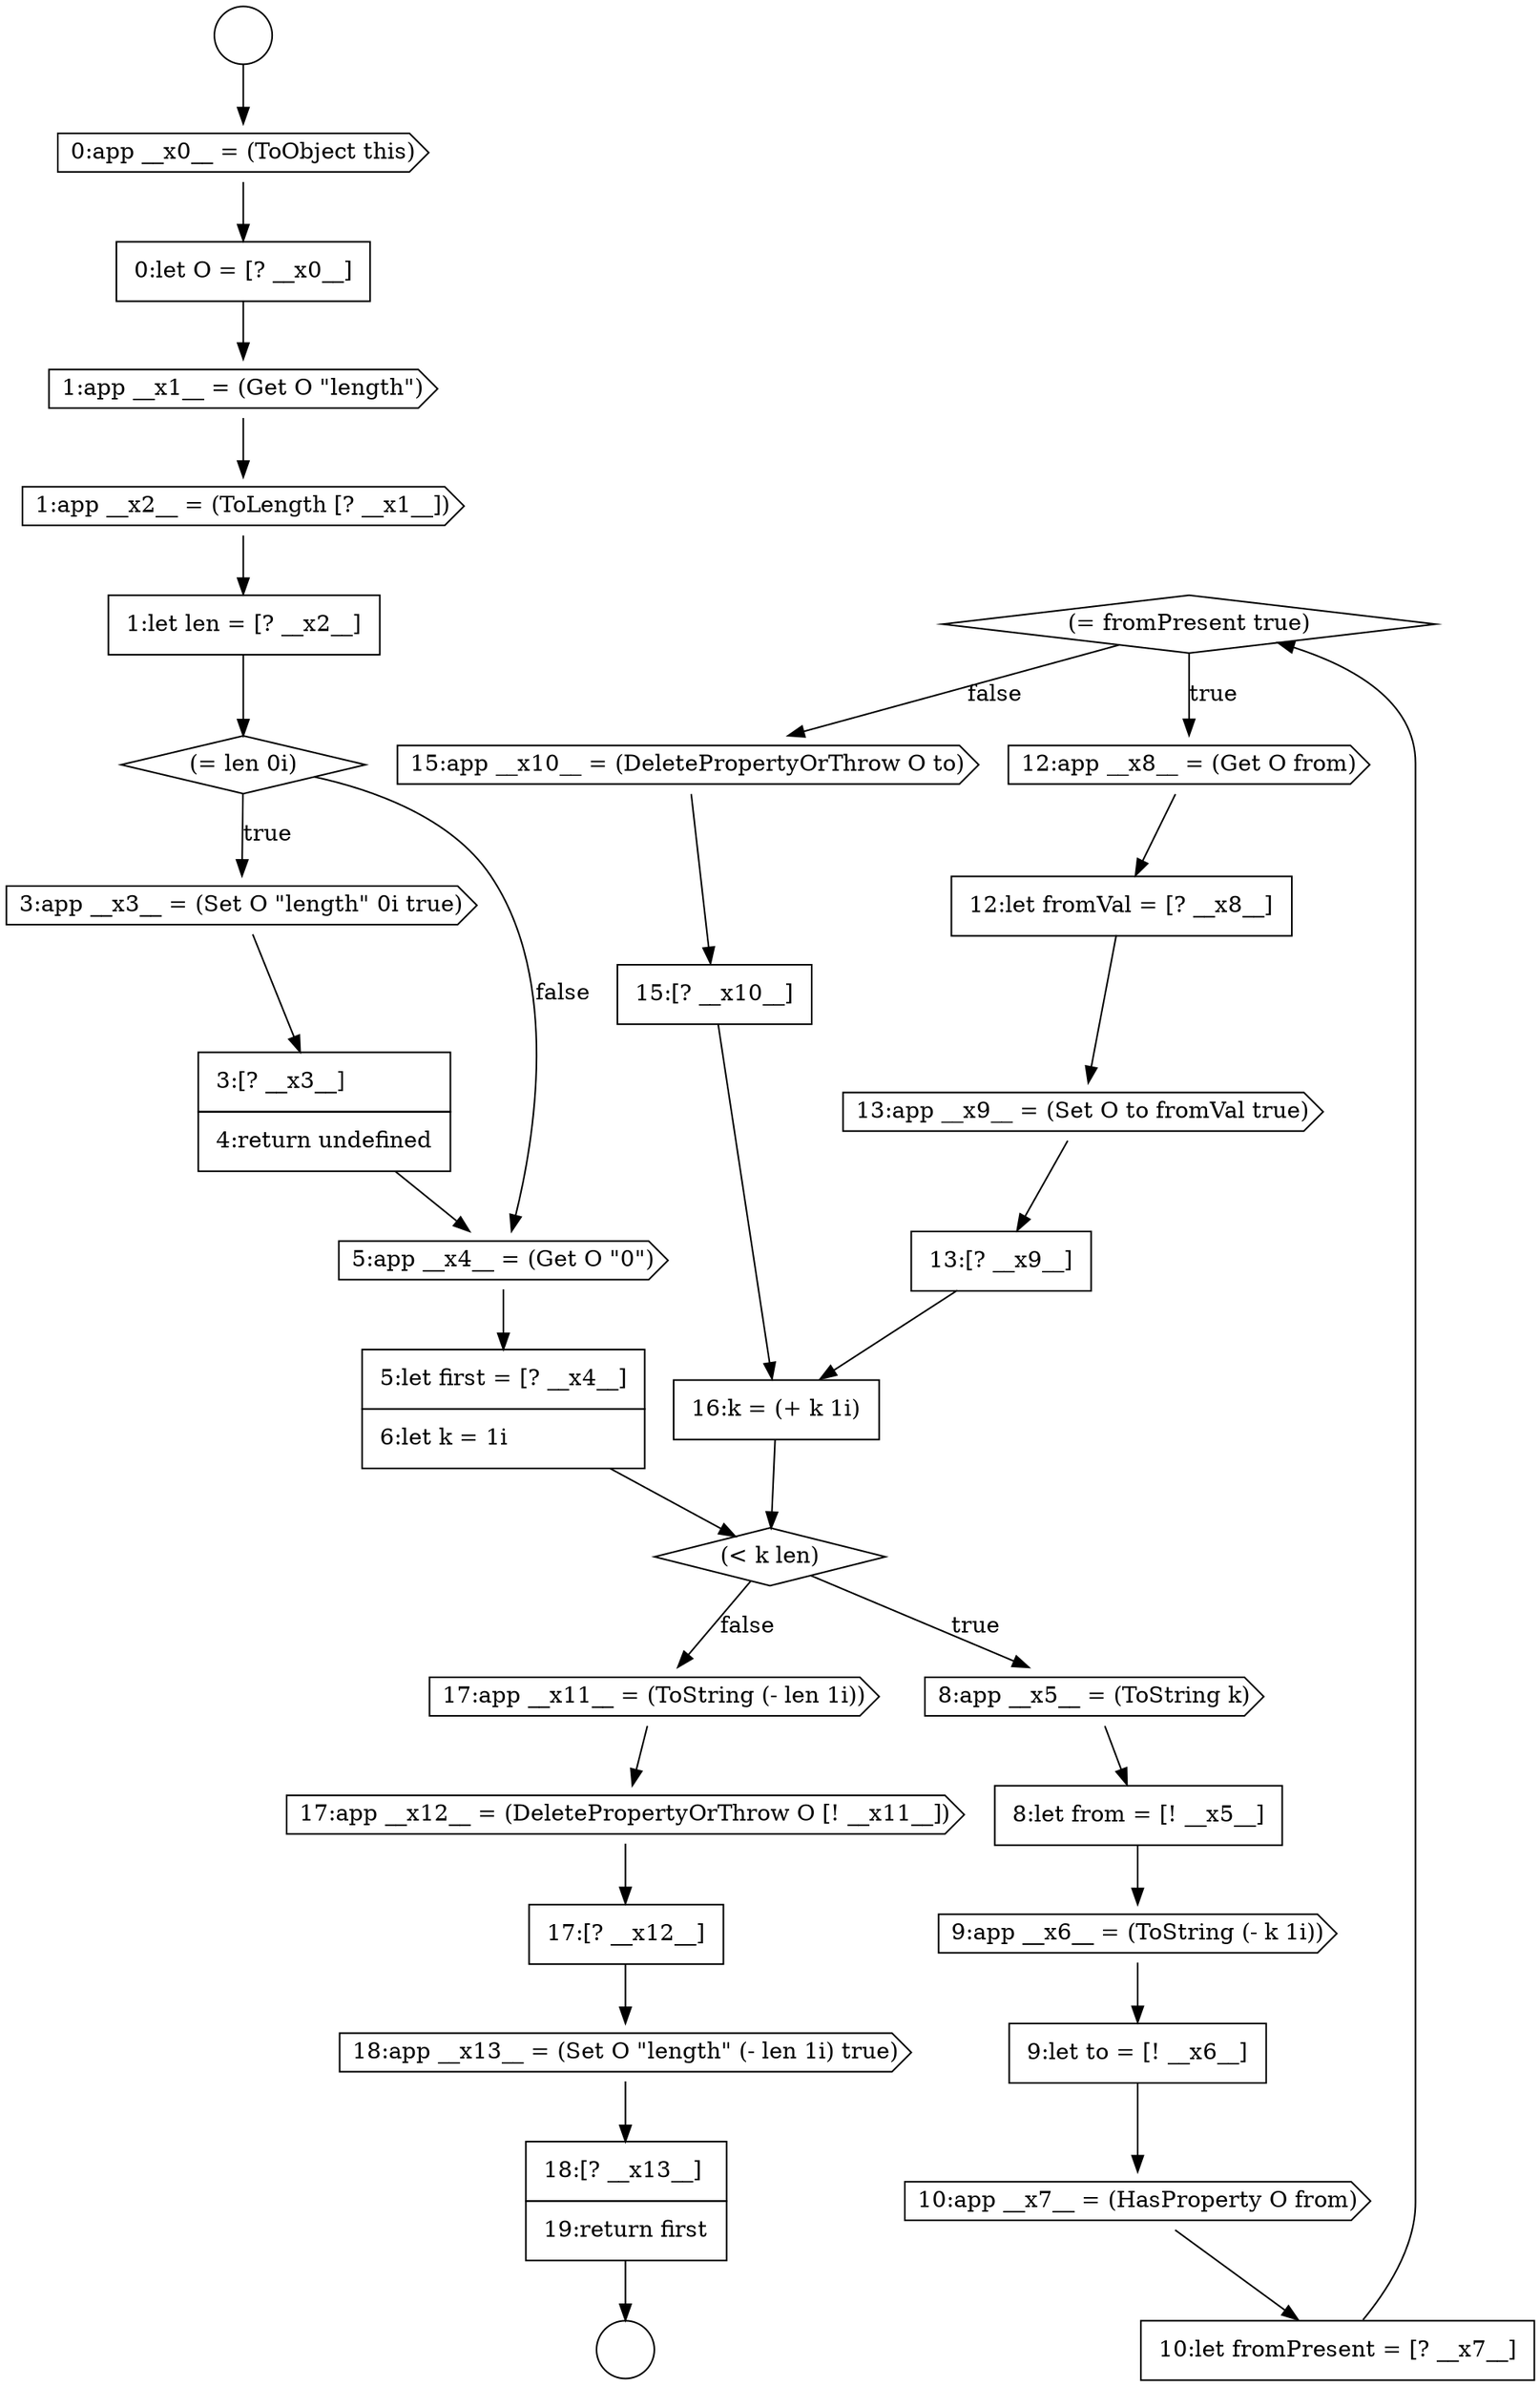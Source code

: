 digraph {
  node15104 [shape=diamond, label=<<font color="black">(= fromPresent true)</font>> color="black" fillcolor="white" style=filled]
  node15110 [shape=none, margin=0, label=<<font color="black">
    <table border="0" cellborder="1" cellspacing="0" cellpadding="10">
      <tr><td align="left">15:[? __x10__]</td></tr>
    </table>
  </font>> color="black" fillcolor="white" style=filled]
  node15105 [shape=cds, label=<<font color="black">12:app __x8__ = (Get O from)</font>> color="black" fillcolor="white" style=filled]
  node15097 [shape=diamond, label=<<font color="black">(&lt; k len)</font>> color="black" fillcolor="white" style=filled]
  node15114 [shape=none, margin=0, label=<<font color="black">
    <table border="0" cellborder="1" cellspacing="0" cellpadding="10">
      <tr><td align="left">17:[? __x12__]</td></tr>
    </table>
  </font>> color="black" fillcolor="white" style=filled]
  node15089 [shape=cds, label=<<font color="black">1:app __x1__ = (Get O &quot;length&quot;)</font>> color="black" fillcolor="white" style=filled]
  node15101 [shape=none, margin=0, label=<<font color="black">
    <table border="0" cellborder="1" cellspacing="0" cellpadding="10">
      <tr><td align="left">9:let to = [! __x6__]</td></tr>
    </table>
  </font>> color="black" fillcolor="white" style=filled]
  node15100 [shape=cds, label=<<font color="black">9:app __x6__ = (ToString (- k 1i))</font>> color="black" fillcolor="white" style=filled]
  node15113 [shape=cds, label=<<font color="black">17:app __x12__ = (DeletePropertyOrThrow O [! __x11__])</font>> color="black" fillcolor="white" style=filled]
  node15094 [shape=none, margin=0, label=<<font color="black">
    <table border="0" cellborder="1" cellspacing="0" cellpadding="10">
      <tr><td align="left">3:[? __x3__]</td></tr>
      <tr><td align="left">4:return undefined</td></tr>
    </table>
  </font>> color="black" fillcolor="white" style=filled]
  node15102 [shape=cds, label=<<font color="black">10:app __x7__ = (HasProperty O from)</font>> color="black" fillcolor="white" style=filled]
  node15116 [shape=none, margin=0, label=<<font color="black">
    <table border="0" cellborder="1" cellspacing="0" cellpadding="10">
      <tr><td align="left">18:[? __x13__]</td></tr>
      <tr><td align="left">19:return first</td></tr>
    </table>
  </font>> color="black" fillcolor="white" style=filled]
  node15099 [shape=none, margin=0, label=<<font color="black">
    <table border="0" cellborder="1" cellspacing="0" cellpadding="10">
      <tr><td align="left">8:let from = [! __x5__]</td></tr>
    </table>
  </font>> color="black" fillcolor="white" style=filled]
  node15088 [shape=none, margin=0, label=<<font color="black">
    <table border="0" cellborder="1" cellspacing="0" cellpadding="10">
      <tr><td align="left">0:let O = [? __x0__]</td></tr>
    </table>
  </font>> color="black" fillcolor="white" style=filled]
  node15091 [shape=none, margin=0, label=<<font color="black">
    <table border="0" cellborder="1" cellspacing="0" cellpadding="10">
      <tr><td align="left">1:let len = [? __x2__]</td></tr>
    </table>
  </font>> color="black" fillcolor="white" style=filled]
  node15096 [shape=none, margin=0, label=<<font color="black">
    <table border="0" cellborder="1" cellspacing="0" cellpadding="10">
      <tr><td align="left">5:let first = [? __x4__]</td></tr>
      <tr><td align="left">6:let k = 1i</td></tr>
    </table>
  </font>> color="black" fillcolor="white" style=filled]
  node15098 [shape=cds, label=<<font color="black">8:app __x5__ = (ToString k)</font>> color="black" fillcolor="white" style=filled]
  node15115 [shape=cds, label=<<font color="black">18:app __x13__ = (Set O &quot;length&quot; (- len 1i) true)</font>> color="black" fillcolor="white" style=filled]
  node15092 [shape=diamond, label=<<font color="black">(= len 0i)</font>> color="black" fillcolor="white" style=filled]
  node15087 [shape=cds, label=<<font color="black">0:app __x0__ = (ToObject this)</font>> color="black" fillcolor="white" style=filled]
  node15103 [shape=none, margin=0, label=<<font color="black">
    <table border="0" cellborder="1" cellspacing="0" cellpadding="10">
      <tr><td align="left">10:let fromPresent = [? __x7__]</td></tr>
    </table>
  </font>> color="black" fillcolor="white" style=filled]
  node15093 [shape=cds, label=<<font color="black">3:app __x3__ = (Set O &quot;length&quot; 0i true)</font>> color="black" fillcolor="white" style=filled]
  node15086 [shape=circle label=" " color="black" fillcolor="white" style=filled]
  node15106 [shape=none, margin=0, label=<<font color="black">
    <table border="0" cellborder="1" cellspacing="0" cellpadding="10">
      <tr><td align="left">12:let fromVal = [? __x8__]</td></tr>
    </table>
  </font>> color="black" fillcolor="white" style=filled]
  node15111 [shape=none, margin=0, label=<<font color="black">
    <table border="0" cellborder="1" cellspacing="0" cellpadding="10">
      <tr><td align="left">16:k = (+ k 1i)</td></tr>
    </table>
  </font>> color="black" fillcolor="white" style=filled]
  node15107 [shape=cds, label=<<font color="black">13:app __x9__ = (Set O to fromVal true)</font>> color="black" fillcolor="white" style=filled]
  node15112 [shape=cds, label=<<font color="black">17:app __x11__ = (ToString (- len 1i))</font>> color="black" fillcolor="white" style=filled]
  node15090 [shape=cds, label=<<font color="black">1:app __x2__ = (ToLength [? __x1__])</font>> color="black" fillcolor="white" style=filled]
  node15095 [shape=cds, label=<<font color="black">5:app __x4__ = (Get O &quot;0&quot;)</font>> color="black" fillcolor="white" style=filled]
  node15085 [shape=circle label=" " color="black" fillcolor="white" style=filled]
  node15109 [shape=cds, label=<<font color="black">15:app __x10__ = (DeletePropertyOrThrow O to)</font>> color="black" fillcolor="white" style=filled]
  node15108 [shape=none, margin=0, label=<<font color="black">
    <table border="0" cellborder="1" cellspacing="0" cellpadding="10">
      <tr><td align="left">13:[? __x9__]</td></tr>
    </table>
  </font>> color="black" fillcolor="white" style=filled]
  node15111 -> node15097 [ color="black"]
  node15094 -> node15095 [ color="black"]
  node15091 -> node15092 [ color="black"]
  node15104 -> node15105 [label=<<font color="black">true</font>> color="black"]
  node15104 -> node15109 [label=<<font color="black">false</font>> color="black"]
  node15090 -> node15091 [ color="black"]
  node15102 -> node15103 [ color="black"]
  node15088 -> node15089 [ color="black"]
  node15112 -> node15113 [ color="black"]
  node15108 -> node15111 [ color="black"]
  node15105 -> node15106 [ color="black"]
  node15106 -> node15107 [ color="black"]
  node15087 -> node15088 [ color="black"]
  node15110 -> node15111 [ color="black"]
  node15115 -> node15116 [ color="black"]
  node15093 -> node15094 [ color="black"]
  node15114 -> node15115 [ color="black"]
  node15098 -> node15099 [ color="black"]
  node15103 -> node15104 [ color="black"]
  node15100 -> node15101 [ color="black"]
  node15109 -> node15110 [ color="black"]
  node15099 -> node15100 [ color="black"]
  node15095 -> node15096 [ color="black"]
  node15096 -> node15097 [ color="black"]
  node15085 -> node15087 [ color="black"]
  node15113 -> node15114 [ color="black"]
  node15092 -> node15093 [label=<<font color="black">true</font>> color="black"]
  node15092 -> node15095 [label=<<font color="black">false</font>> color="black"]
  node15097 -> node15098 [label=<<font color="black">true</font>> color="black"]
  node15097 -> node15112 [label=<<font color="black">false</font>> color="black"]
  node15107 -> node15108 [ color="black"]
  node15101 -> node15102 [ color="black"]
  node15089 -> node15090 [ color="black"]
  node15116 -> node15086 [ color="black"]
}

